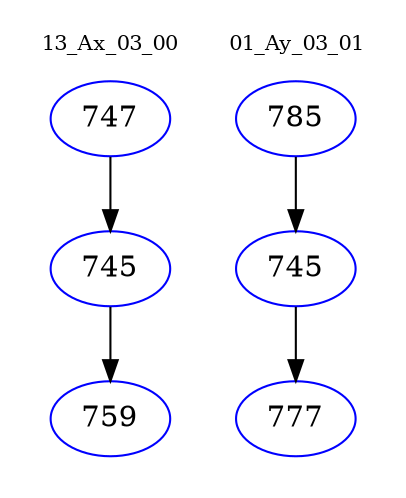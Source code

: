 digraph{
subgraph cluster_0 {
color = white
label = "13_Ax_03_00";
fontsize=10;
T0_747 [label="747", color="blue"]
T0_747 -> T0_745 [color="black"]
T0_745 [label="745", color="blue"]
T0_745 -> T0_759 [color="black"]
T0_759 [label="759", color="blue"]
}
subgraph cluster_1 {
color = white
label = "01_Ay_03_01";
fontsize=10;
T1_785 [label="785", color="blue"]
T1_785 -> T1_745 [color="black"]
T1_745 [label="745", color="blue"]
T1_745 -> T1_777 [color="black"]
T1_777 [label="777", color="blue"]
}
}
